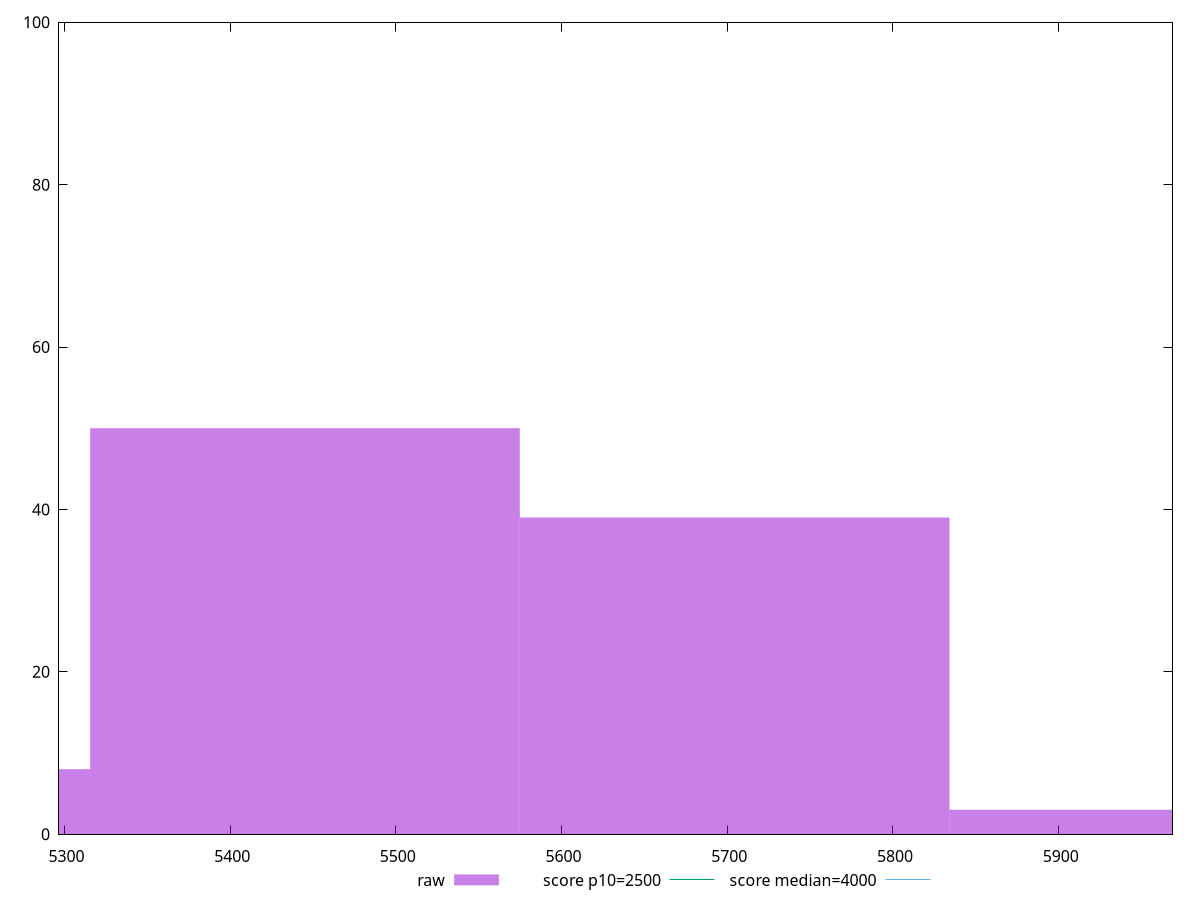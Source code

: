 reset

$raw <<EOF
5445.162037362106 50
5704.4554677126835 39
5185.86860701153 8
5963.74889806326 3
EOF

set key outside below
set boxwidth 259.2934303505765
set xrange [5296.7300000000005:5968.698000000004]
set yrange [0:100]
set trange [0:100]
set style fill transparent solid 0.5 noborder

set parametric
set terminal svg size 640, 490 enhanced background rgb 'white'
set output "report_00009_2021-02-08T22-37-41.559Z/largest-contentful-paint/samples/pages+cached+noadtech+nomedia/raw/histogram.svg"

plot $raw title "raw" with boxes, \
     2500,t title "score p10=2500", \
     4000,t title "score median=4000"

reset
